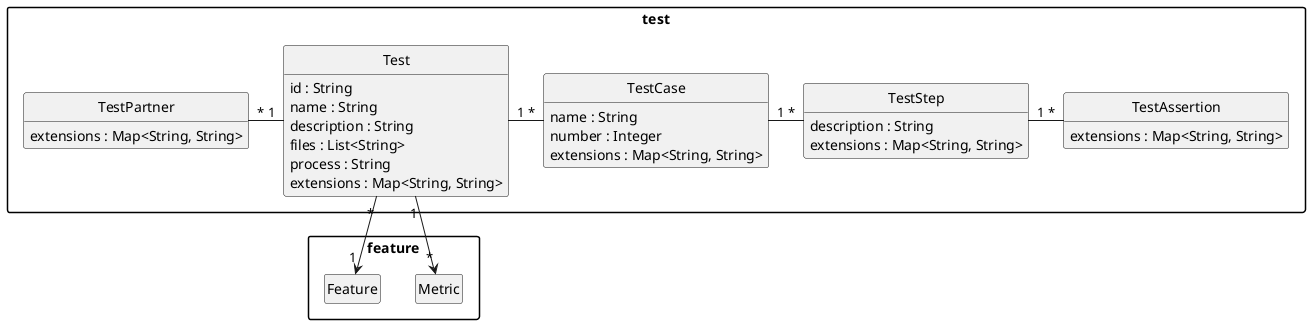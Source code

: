 @startuml
package "feature" {

	class Metric {
	}

	class Feature {
	}

}

package "test" {

	class Test {
	  id : String
	  name : String
	  description : String
	  files : List<String>
	  process : String
extensions : Map<String, String>
	}

	class TestAssertion {
	extensions : Map<String, String>
	}

	class TestStep {
	  description : String
	  extensions : Map<String, String>
	}

	class TestCase {
	  name : String
	  number : Integer
	  extensions : Map<String, String>
	}

	class TestPartner {
	 extensions : Map<String, String>
	}

}

Test "*" -down-> "1" Feature
Test "1" -> "*" Metric
Test "1" -left- "*" TestPartner
Test "1" - "*" TestCase
TestCase "1" - "*" TestStep
TestStep "1" - "*" TestAssertion

hide empty members
hide empty methods
hide circle

skinparam monochrome true
skinparam shadowing false
skinparam packageStyle rect
@enduml
